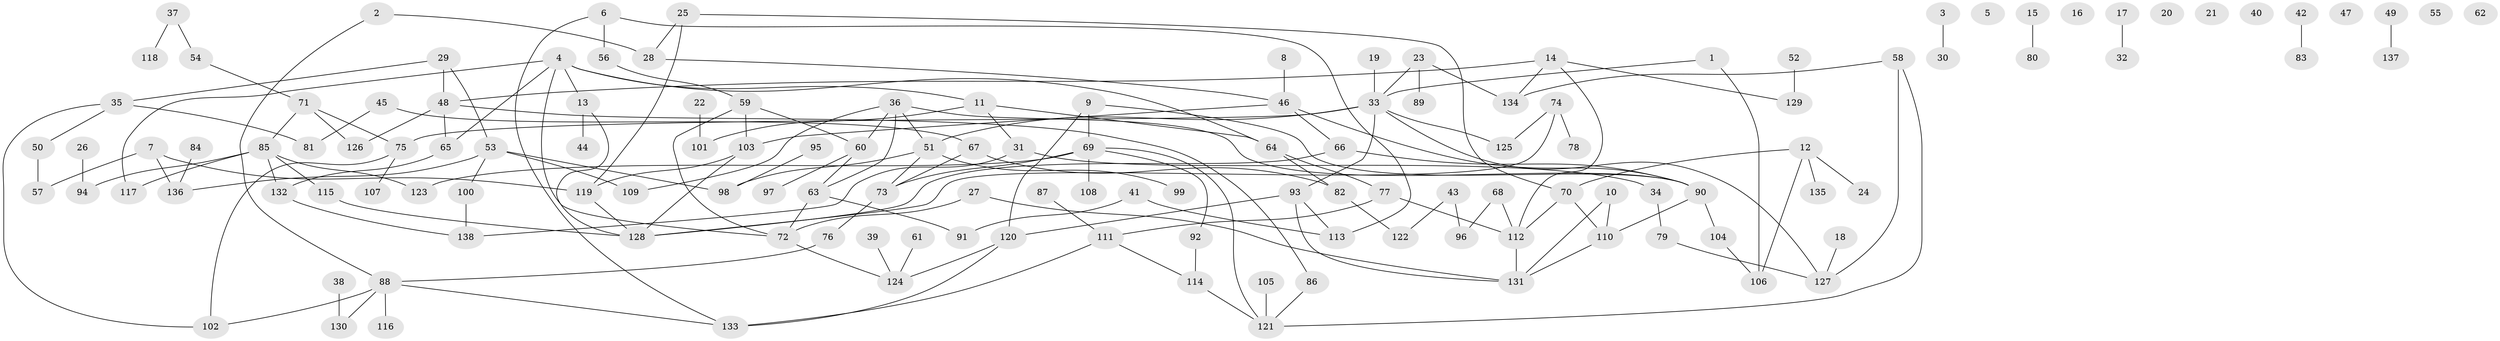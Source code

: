 // Generated by graph-tools (version 1.1) at 2025/49/03/09/25 03:49:10]
// undirected, 138 vertices, 175 edges
graph export_dot {
graph [start="1"]
  node [color=gray90,style=filled];
  1;
  2;
  3;
  4;
  5;
  6;
  7;
  8;
  9;
  10;
  11;
  12;
  13;
  14;
  15;
  16;
  17;
  18;
  19;
  20;
  21;
  22;
  23;
  24;
  25;
  26;
  27;
  28;
  29;
  30;
  31;
  32;
  33;
  34;
  35;
  36;
  37;
  38;
  39;
  40;
  41;
  42;
  43;
  44;
  45;
  46;
  47;
  48;
  49;
  50;
  51;
  52;
  53;
  54;
  55;
  56;
  57;
  58;
  59;
  60;
  61;
  62;
  63;
  64;
  65;
  66;
  67;
  68;
  69;
  70;
  71;
  72;
  73;
  74;
  75;
  76;
  77;
  78;
  79;
  80;
  81;
  82;
  83;
  84;
  85;
  86;
  87;
  88;
  89;
  90;
  91;
  92;
  93;
  94;
  95;
  96;
  97;
  98;
  99;
  100;
  101;
  102;
  103;
  104;
  105;
  106;
  107;
  108;
  109;
  110;
  111;
  112;
  113;
  114;
  115;
  116;
  117;
  118;
  119;
  120;
  121;
  122;
  123;
  124;
  125;
  126;
  127;
  128;
  129;
  130;
  131;
  132;
  133;
  134;
  135;
  136;
  137;
  138;
  1 -- 33;
  1 -- 106;
  2 -- 28;
  2 -- 88;
  3 -- 30;
  4 -- 11;
  4 -- 13;
  4 -- 64;
  4 -- 65;
  4 -- 72;
  4 -- 117;
  6 -- 56;
  6 -- 113;
  6 -- 133;
  7 -- 57;
  7 -- 119;
  7 -- 136;
  8 -- 46;
  9 -- 69;
  9 -- 90;
  9 -- 120;
  10 -- 110;
  10 -- 131;
  11 -- 31;
  11 -- 64;
  11 -- 101;
  12 -- 24;
  12 -- 70;
  12 -- 106;
  12 -- 135;
  13 -- 44;
  13 -- 128;
  14 -- 48;
  14 -- 112;
  14 -- 129;
  14 -- 134;
  15 -- 80;
  17 -- 32;
  18 -- 127;
  19 -- 33;
  22 -- 101;
  23 -- 33;
  23 -- 89;
  23 -- 134;
  25 -- 28;
  25 -- 70;
  25 -- 119;
  26 -- 94;
  27 -- 72;
  27 -- 131;
  28 -- 46;
  29 -- 35;
  29 -- 48;
  29 -- 53;
  31 -- 34;
  31 -- 138;
  33 -- 51;
  33 -- 75;
  33 -- 93;
  33 -- 125;
  33 -- 127;
  34 -- 79;
  35 -- 50;
  35 -- 81;
  35 -- 102;
  36 -- 51;
  36 -- 60;
  36 -- 63;
  36 -- 90;
  36 -- 109;
  37 -- 54;
  37 -- 118;
  38 -- 130;
  39 -- 124;
  41 -- 91;
  41 -- 113;
  42 -- 83;
  43 -- 96;
  43 -- 122;
  45 -- 67;
  45 -- 81;
  46 -- 66;
  46 -- 90;
  46 -- 103;
  48 -- 65;
  48 -- 86;
  48 -- 126;
  49 -- 137;
  50 -- 57;
  51 -- 73;
  51 -- 98;
  51 -- 99;
  52 -- 129;
  53 -- 98;
  53 -- 100;
  53 -- 109;
  53 -- 136;
  54 -- 71;
  56 -- 59;
  58 -- 121;
  58 -- 127;
  58 -- 134;
  59 -- 60;
  59 -- 72;
  59 -- 103;
  60 -- 63;
  60 -- 97;
  61 -- 124;
  63 -- 72;
  63 -- 91;
  64 -- 77;
  64 -- 82;
  65 -- 132;
  66 -- 90;
  66 -- 128;
  67 -- 73;
  67 -- 82;
  68 -- 96;
  68 -- 112;
  69 -- 73;
  69 -- 92;
  69 -- 108;
  69 -- 121;
  69 -- 123;
  70 -- 110;
  70 -- 112;
  71 -- 75;
  71 -- 85;
  71 -- 126;
  72 -- 124;
  73 -- 76;
  74 -- 78;
  74 -- 125;
  74 -- 128;
  75 -- 102;
  75 -- 107;
  76 -- 88;
  77 -- 111;
  77 -- 112;
  79 -- 127;
  82 -- 122;
  84 -- 136;
  85 -- 94;
  85 -- 115;
  85 -- 117;
  85 -- 123;
  85 -- 132;
  86 -- 121;
  87 -- 111;
  88 -- 102;
  88 -- 116;
  88 -- 130;
  88 -- 133;
  90 -- 104;
  90 -- 110;
  92 -- 114;
  93 -- 113;
  93 -- 120;
  93 -- 131;
  95 -- 98;
  100 -- 138;
  103 -- 119;
  103 -- 128;
  104 -- 106;
  105 -- 121;
  110 -- 131;
  111 -- 114;
  111 -- 133;
  112 -- 131;
  114 -- 121;
  115 -- 128;
  119 -- 128;
  120 -- 124;
  120 -- 133;
  132 -- 138;
}
